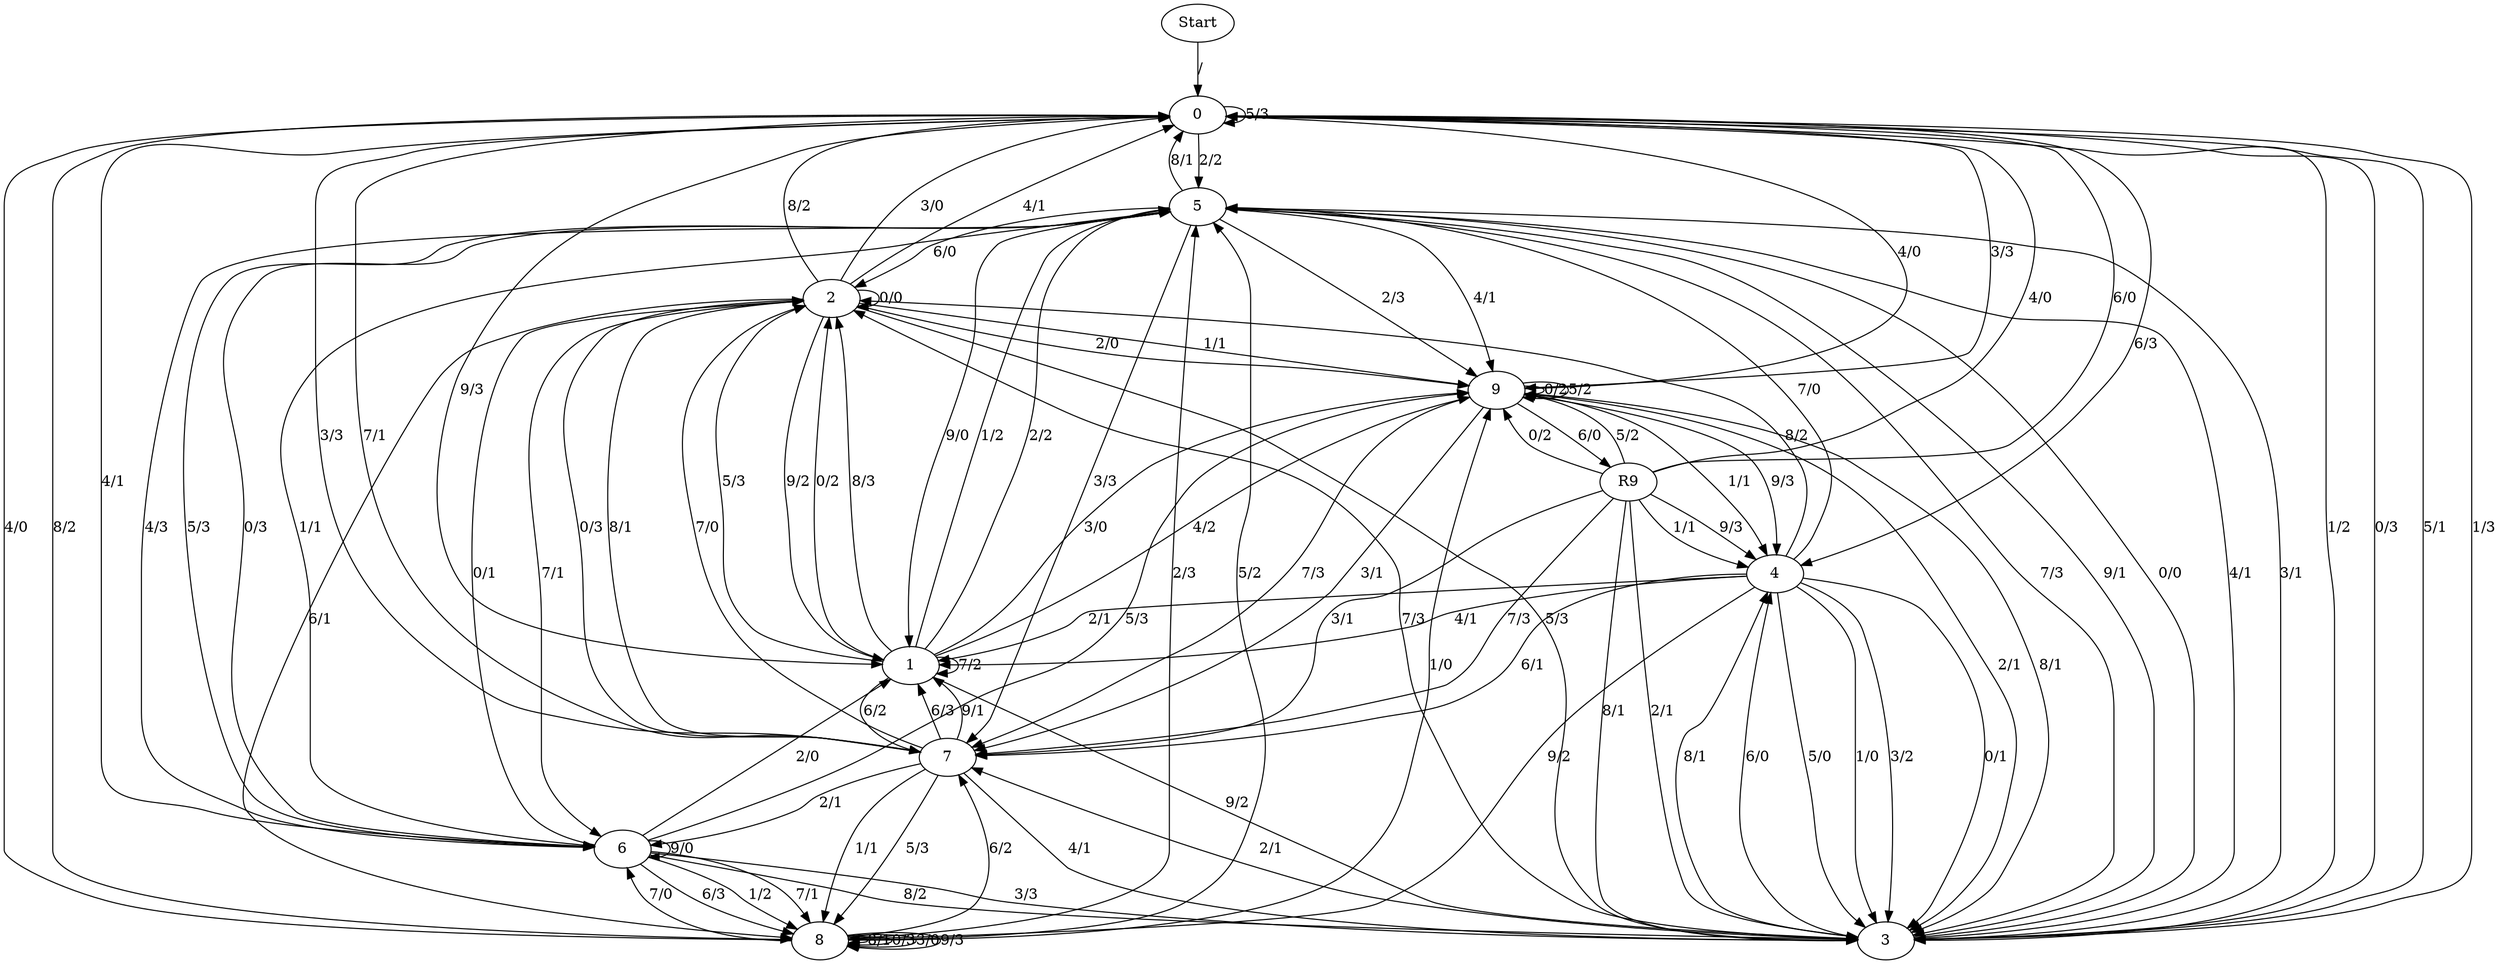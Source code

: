 digraph {
	Start -> 0 [label="/"]
	0 -> 5 [label="2/2"]
	0 -> 3 [label="1/2"]
	0 -> 7 [label="7/1"]
	0 -> 8 [label="8/2"]
	0 -> 6 [label="4/1"]
	0 -> 4 [label="6/3"]
	0 -> 1 [label="9/3"]
	0 -> 3 [label="0/3"]
	0 -> 0 [label="5/3"]
	0 -> 9 [label="3/3"]
	8 -> 5 [label="5/2"]
	8 -> 8 [label="8/1"]
	8 -> 6 [label="7/0"]
	8 -> 9 [label="1/0"]
	8 -> 8 [label="0/3"]
	8 -> 8 [label="3/0"]
	8 -> 7 [label="6/2"]
	8 -> 8 [label="9/3"]
	8 -> 5 [label="2/3"]
	8 -> 0 [label="4/0"]
	5 -> 3 [label="7/3"]
	5 -> 0 [label="8/1"]
	5 -> 2 [label="6/0"]
	5 -> 1 [label="9/0"]
	5 -> 6 [label="0/3"]
	5 -> 6 [label="1/1"]
	5 -> 6 [label="5/3"]
	5 -> 7 [label="3/3"]
	5 -> 9 [label="4/1"]
	5 -> 9 [label="2/3"]
	1 -> 2 [label="5/3"]
	1 -> 1 [label="7/2"]
	1 -> 9 [label="3/0"]
	1 -> 9 [label="4/2"]
	1 -> 3 [label="9/2"]
	1 -> 5 [label="2/2"]
	1 -> 2 [label="0/2"]
	1 -> 7 [label="6/2"]
	1 -> 2 [label="8/3"]
	1 -> 5 [label="1/2"]
	7 -> 6 [label="2/1"]
	7 -> 3 [label="4/1"]
	7 -> 1 [label="6/3"]
	7 -> 2 [label="0/3"]
	7 -> 8 [label="1/1"]
	7 -> 8 [label="5/3"]
	7 -> 2 [label="8/1"]
	7 -> 0 [label="3/3"]
	7 -> 2 [label="7/0"]
	7 -> 1 [label="9/1"]
	6 -> 3 [label="8/2"]
	6 -> 3 [label="3/3"]
	6 -> 6 [label="9/0"]
	6 -> 8 [label="6/3"]
	6 -> 8 [label="7/1"]
	6 -> 9 [label="5/3"]
	6 -> 5 [label="4/3"]
	6 -> 2 [label="0/1"]
	6 -> 8 [label="1/2"]
	6 -> 1 [label="2/0"]
	2 -> 9 [label="1/1"]
	2 -> 9 [label="2/0"]
	2 -> 0 [label="4/1"]
	2 -> 0 [label="8/2"]
	2 -> 2 [label="0/0"]
	2 -> 8 [label="6/1"]
	2 -> 6 [label="7/1"]
	2 -> 0 [label="3/0"]
	2 -> 1 [label="9/2"]
	2 -> 3 [label="5/3"]
	3 -> 2 [label="7/3"]
	3 -> 5 [label="9/1"]
	3 -> 7 [label="2/1"]
	3 -> 4 [label="8/1"]
	3 -> 5 [label="0/0"]
	3 -> 0 [label="5/1"]
	3 -> 4 [label="6/0"]
	3 -> 0 [label="1/3"]
	3 -> 5 [label="4/1"]
	3 -> 5 [label="3/1"]
	9 -> 3 [label="2/1"]
	9 -> 9 [label="0/2"]
	9 -> R9 [label="6/0"]
	9 -> 4 [label="1/1"]
	9 -> 9 [label="5/2"]
	9 -> 4 [label="9/3"]
	9 -> 7 [label="7/3"]
	9 -> 3 [label="8/1"]
	9 -> 0 [label="4/0"]
	9 -> 7 [label="3/1"]
	R9 -> 7 [label="3/1"]
	R9 -> 7 [label="7/3"]
	R9 -> 3 [label="8/1"]
	R9 -> 4 [label="1/1"]
	R9 -> 9 [label="5/2"]
	R9 -> 4 [label="9/3"]
	R9 -> 3 [label="2/1"]
	R9 -> 9 [label="0/2"]
	R9 -> 0 [label="6/0"]
	R9 -> 0 [label="4/0"]
	4 -> 1 [label="2/1"]
	4 -> 7 [label="6/1"]
	4 -> 1 [label="4/1"]
	4 -> 3 [label="5/0"]
	4 -> 2 [label="8/2"]
	4 -> 8 [label="9/2"]
	4 -> 3 [label="1/0"]
	4 -> 5 [label="7/0"]
	4 -> 3 [label="0/1"]
	4 -> 3 [label="3/2"]
}